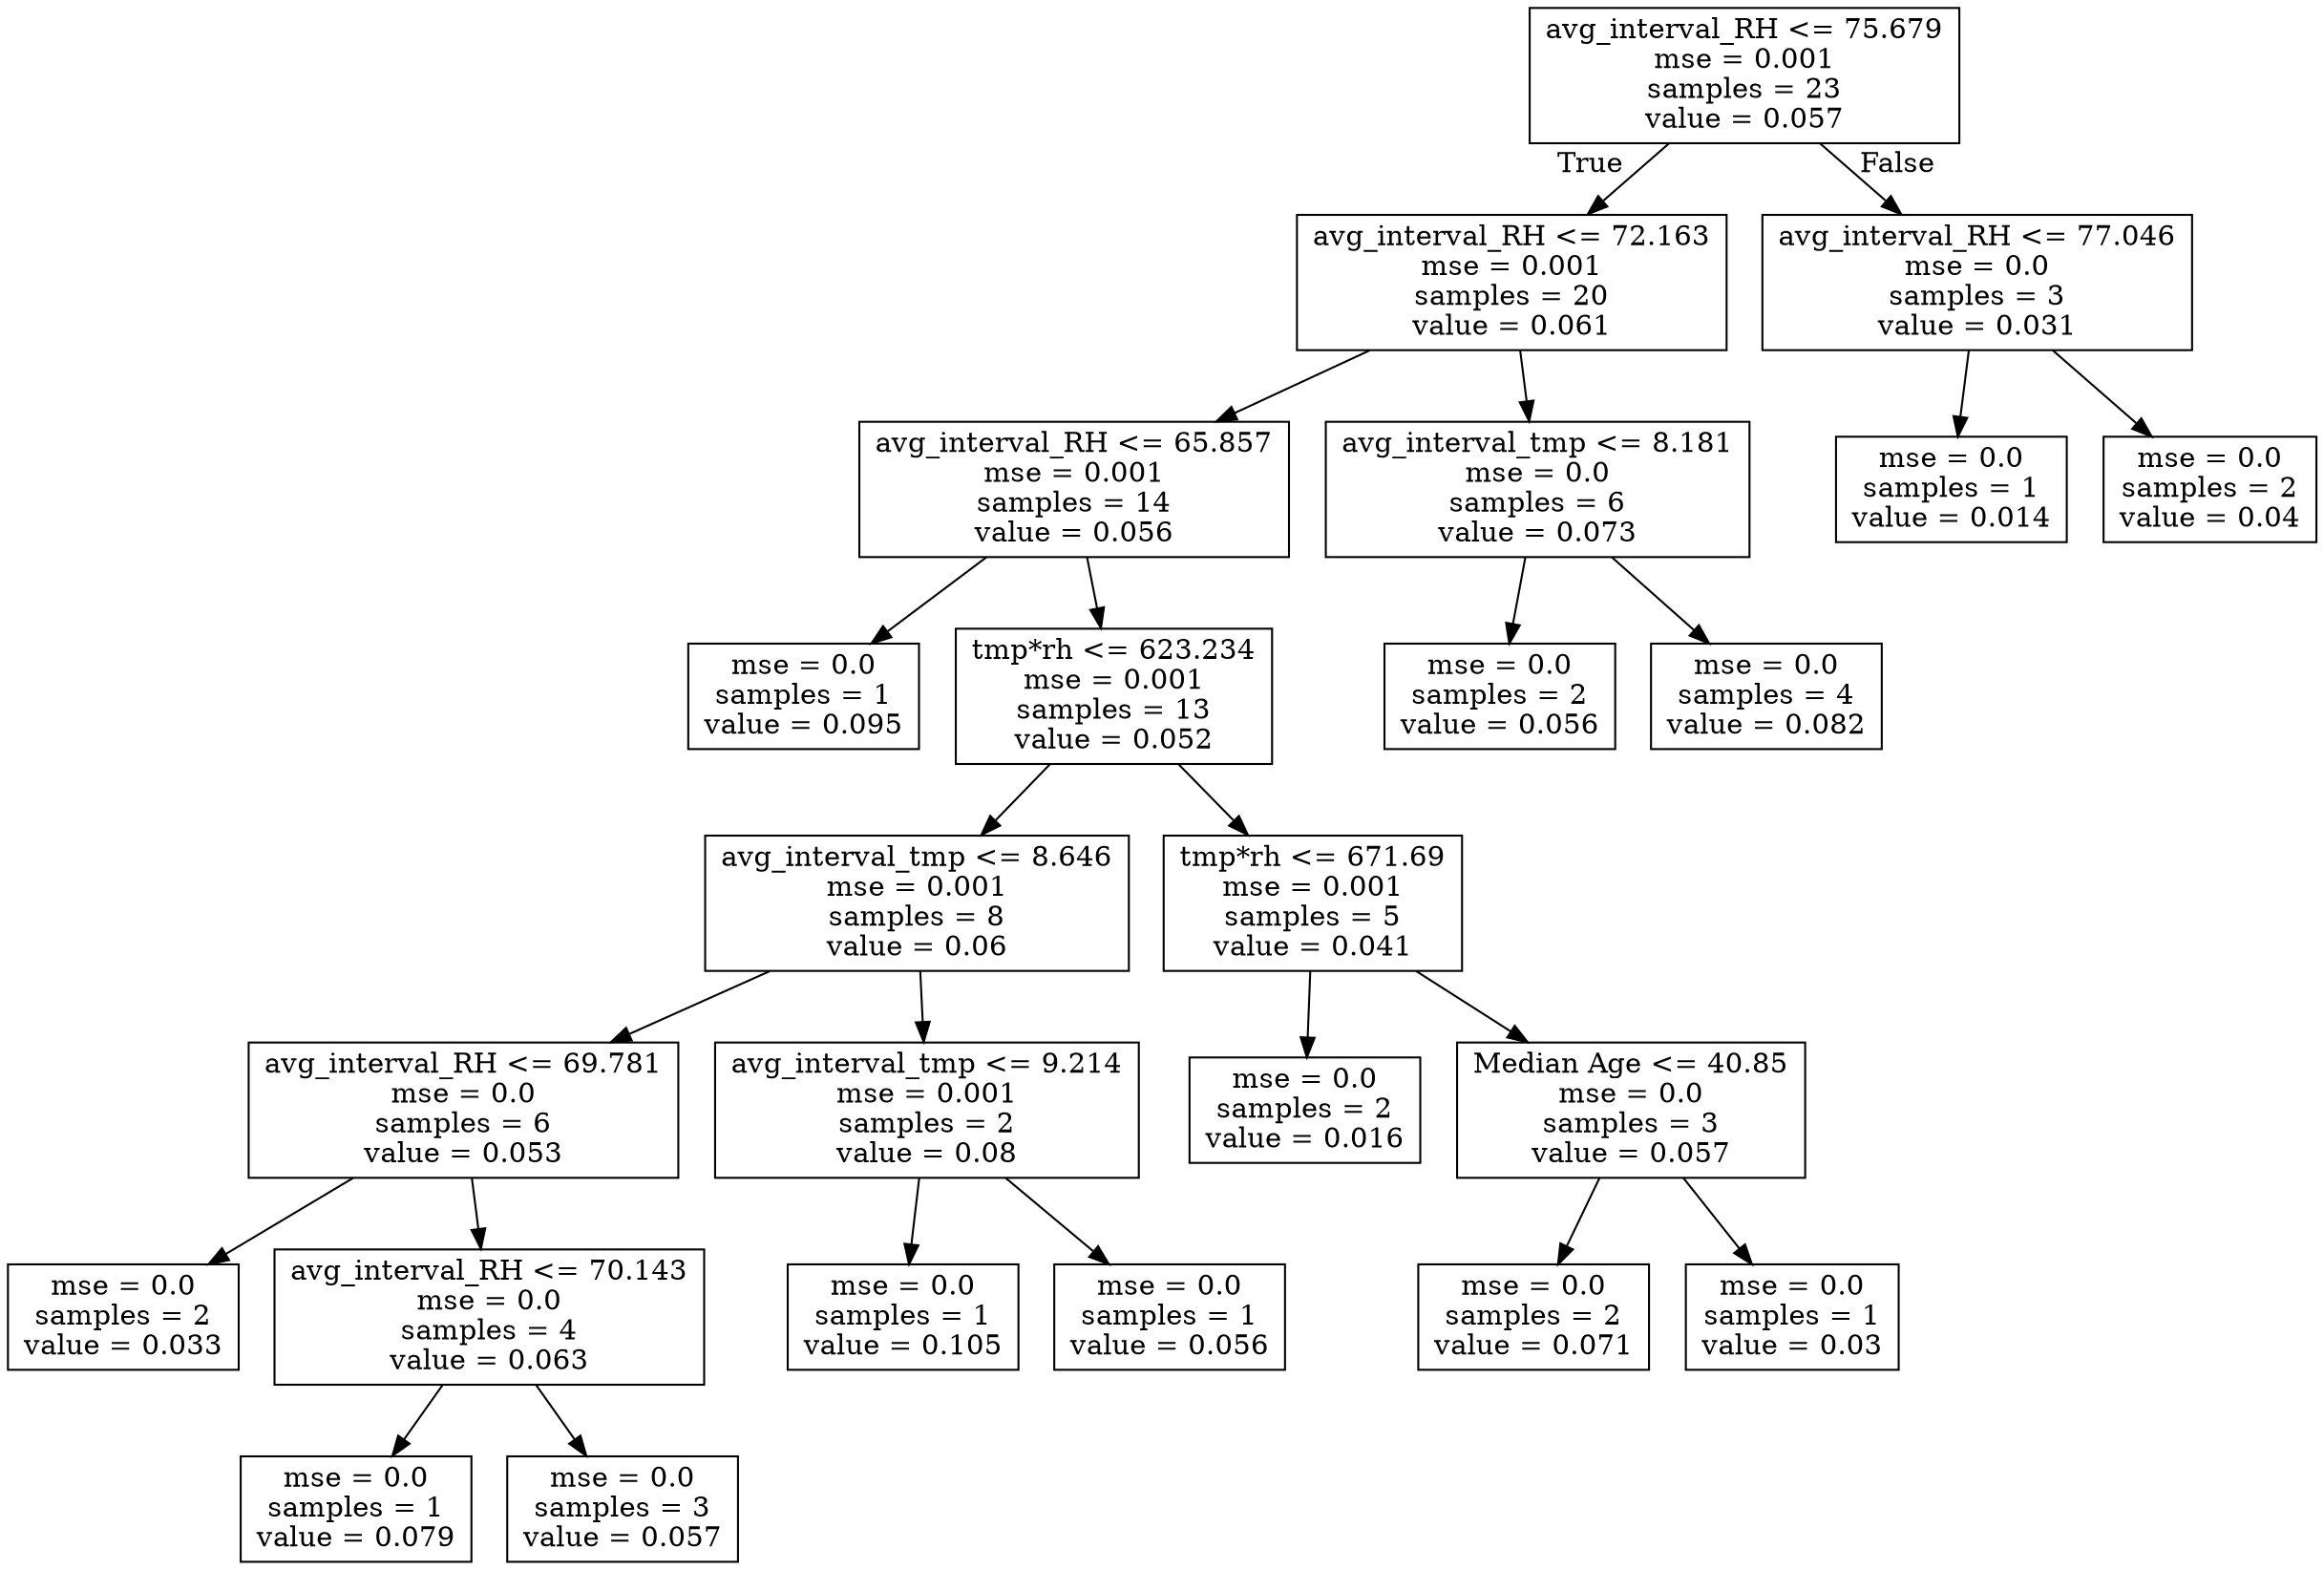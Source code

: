 digraph Tree {
node [shape=box] ;
0 [label="avg_interval_RH <= 75.679\nmse = 0.001\nsamples = 23\nvalue = 0.057"] ;
1 [label="avg_interval_RH <= 72.163\nmse = 0.001\nsamples = 20\nvalue = 0.061"] ;
0 -> 1 [labeldistance=2.5, labelangle=45, headlabel="True"] ;
2 [label="avg_interval_RH <= 65.857\nmse = 0.001\nsamples = 14\nvalue = 0.056"] ;
1 -> 2 ;
3 [label="mse = 0.0\nsamples = 1\nvalue = 0.095"] ;
2 -> 3 ;
4 [label="tmp*rh <= 623.234\nmse = 0.001\nsamples = 13\nvalue = 0.052"] ;
2 -> 4 ;
5 [label="avg_interval_tmp <= 8.646\nmse = 0.001\nsamples = 8\nvalue = 0.06"] ;
4 -> 5 ;
6 [label="avg_interval_RH <= 69.781\nmse = 0.0\nsamples = 6\nvalue = 0.053"] ;
5 -> 6 ;
7 [label="mse = 0.0\nsamples = 2\nvalue = 0.033"] ;
6 -> 7 ;
8 [label="avg_interval_RH <= 70.143\nmse = 0.0\nsamples = 4\nvalue = 0.063"] ;
6 -> 8 ;
9 [label="mse = 0.0\nsamples = 1\nvalue = 0.079"] ;
8 -> 9 ;
10 [label="mse = 0.0\nsamples = 3\nvalue = 0.057"] ;
8 -> 10 ;
11 [label="avg_interval_tmp <= 9.214\nmse = 0.001\nsamples = 2\nvalue = 0.08"] ;
5 -> 11 ;
12 [label="mse = 0.0\nsamples = 1\nvalue = 0.105"] ;
11 -> 12 ;
13 [label="mse = 0.0\nsamples = 1\nvalue = 0.056"] ;
11 -> 13 ;
14 [label="tmp*rh <= 671.69\nmse = 0.001\nsamples = 5\nvalue = 0.041"] ;
4 -> 14 ;
15 [label="mse = 0.0\nsamples = 2\nvalue = 0.016"] ;
14 -> 15 ;
16 [label="Median Age <= 40.85\nmse = 0.0\nsamples = 3\nvalue = 0.057"] ;
14 -> 16 ;
17 [label="mse = 0.0\nsamples = 2\nvalue = 0.071"] ;
16 -> 17 ;
18 [label="mse = 0.0\nsamples = 1\nvalue = 0.03"] ;
16 -> 18 ;
19 [label="avg_interval_tmp <= 8.181\nmse = 0.0\nsamples = 6\nvalue = 0.073"] ;
1 -> 19 ;
20 [label="mse = 0.0\nsamples = 2\nvalue = 0.056"] ;
19 -> 20 ;
21 [label="mse = 0.0\nsamples = 4\nvalue = 0.082"] ;
19 -> 21 ;
22 [label="avg_interval_RH <= 77.046\nmse = 0.0\nsamples = 3\nvalue = 0.031"] ;
0 -> 22 [labeldistance=2.5, labelangle=-45, headlabel="False"] ;
23 [label="mse = 0.0\nsamples = 1\nvalue = 0.014"] ;
22 -> 23 ;
24 [label="mse = 0.0\nsamples = 2\nvalue = 0.04"] ;
22 -> 24 ;
}
